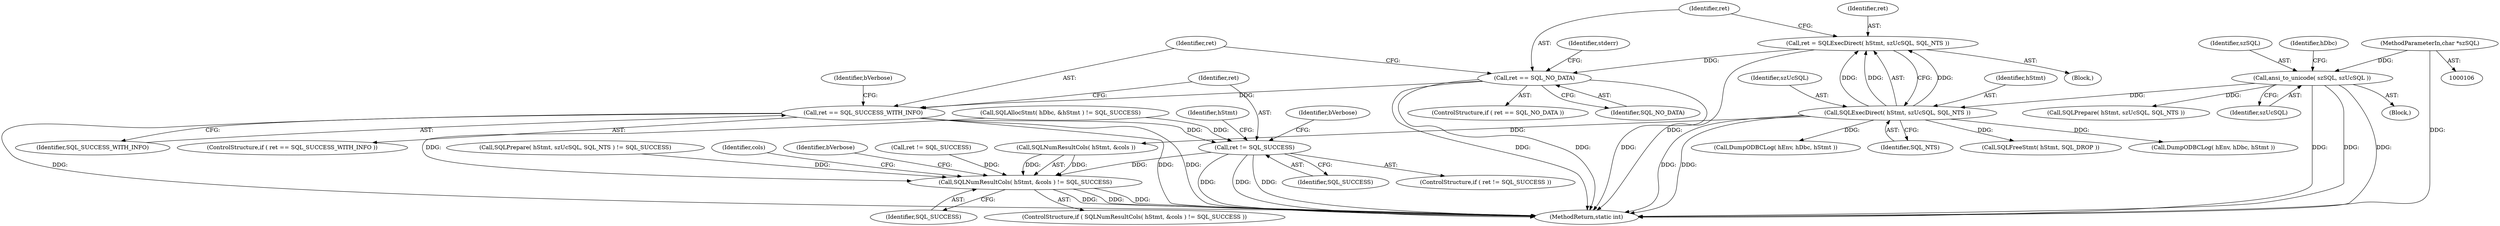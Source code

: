digraph "0_unixODBC_45ef78e037f578b15fc58938a3a3251655e71d6f#diff-d52750c7ba4e594410438569d8e2963aL24_1@API" {
"1000152" [label="(Call,ret = SQLExecDirect( hStmt, szUcSQL, SQL_NTS ))"];
"1000154" [label="(Call,SQLExecDirect( hStmt, szUcSQL, SQL_NTS ))"];
"1000127" [label="(Call,ansi_to_unicode( szSQL, szUcSQL ))"];
"1000108" [label="(MethodParameterIn,char *szSQL)"];
"1000159" [label="(Call,ret == SQL_NO_DATA)"];
"1000168" [label="(Call,ret == SQL_SUCCESS_WITH_INFO)"];
"1000183" [label="(Call,ret != SQL_SUCCESS)"];
"1000275" [label="(Call,SQLNumResultCols( hStmt, &cols ) != SQL_SUCCESS)"];
"1000112" [label="(Block,)"];
"1000276" [label="(Call,SQLNumResultCols( hStmt, &cols ))"];
"1000164" [label="(Identifier,stderr)"];
"1000275" [label="(Call,SQLNumResultCols( hStmt, &cols ) != SQL_SUCCESS)"];
"1000254" [label="(Call,ret != SQL_SUCCESS)"];
"1000183" [label="(Call,ret != SQL_SUCCESS)"];
"1000280" [label="(Identifier,SQL_SUCCESS)"];
"1000169" [label="(Identifier,ret)"];
"1000174" [label="(Call,DumpODBCLog( hEnv, hDbc, hStmt ))"];
"1000170" [label="(Identifier,SQL_SUCCESS_WITH_INFO)"];
"1000274" [label="(ControlStructure,if ( SQLNumResultCols( hStmt, &cols ) != SQL_SUCCESS ))"];
"1000152" [label="(Call,ret = SQLExecDirect( hStmt, szUcSQL, SQL_NTS ))"];
"1000160" [label="(Identifier,ret)"];
"1000173" [label="(Identifier,bVerbose)"];
"1000128" [label="(Identifier,szSQL)"];
"1000108" [label="(MethodParameterIn,char *szSQL)"];
"1000205" [label="(Call,SQLPrepare( hStmt, szUcSQL, SQL_NTS ))"];
"1000158" [label="(ControlStructure,if ( ret == SQL_NO_DATA ))"];
"1000133" [label="(Identifier,hDbc)"];
"1000154" [label="(Call,SQLExecDirect( hStmt, szUcSQL, SQL_NTS ))"];
"1000283" [label="(Identifier,bVerbose)"];
"1000151" [label="(Block,)"];
"1000131" [label="(Call,SQLAllocStmt( hDbc, &hStmt ) != SQL_SUCCESS)"];
"1000129" [label="(Identifier,szUcSQL)"];
"1000167" [label="(ControlStructure,if ( ret == SQL_SUCCESS_WITH_INFO ))"];
"1000153" [label="(Identifier,ret)"];
"1000185" [label="(Identifier,SQL_SUCCESS)"];
"1000188" [label="(Identifier,bVerbose)"];
"1000155" [label="(Identifier,hStmt)"];
"1000204" [label="(Call,SQLPrepare( hStmt, szUcSQL, SQL_NTS ) != SQL_SUCCESS)"];
"1000359" [label="(MethodReturn,static int)"];
"1000157" [label="(Identifier,SQL_NTS)"];
"1000161" [label="(Identifier,SQL_NO_DATA)"];
"1000156" [label="(Identifier,szUcSQL)"];
"1000196" [label="(Call,SQLFreeStmt( hStmt, SQL_DROP ))"];
"1000127" [label="(Call,ansi_to_unicode( szSQL, szUcSQL ))"];
"1000189" [label="(Call,DumpODBCLog( hEnv, hDbc, hStmt ))"];
"1000184" [label="(Identifier,ret)"];
"1000159" [label="(Call,ret == SQL_NO_DATA)"];
"1000168" [label="(Call,ret == SQL_SUCCESS_WITH_INFO)"];
"1000277" [label="(Identifier,hStmt)"];
"1000182" [label="(ControlStructure,if ( ret != SQL_SUCCESS ))"];
"1000298" [label="(Identifier,cols)"];
"1000152" -> "1000151"  [label="AST: "];
"1000152" -> "1000154"  [label="CFG: "];
"1000153" -> "1000152"  [label="AST: "];
"1000154" -> "1000152"  [label="AST: "];
"1000160" -> "1000152"  [label="CFG: "];
"1000152" -> "1000359"  [label="DDG: "];
"1000154" -> "1000152"  [label="DDG: "];
"1000154" -> "1000152"  [label="DDG: "];
"1000154" -> "1000152"  [label="DDG: "];
"1000152" -> "1000159"  [label="DDG: "];
"1000154" -> "1000157"  [label="CFG: "];
"1000155" -> "1000154"  [label="AST: "];
"1000156" -> "1000154"  [label="AST: "];
"1000157" -> "1000154"  [label="AST: "];
"1000154" -> "1000359"  [label="DDG: "];
"1000154" -> "1000359"  [label="DDG: "];
"1000127" -> "1000154"  [label="DDG: "];
"1000154" -> "1000174"  [label="DDG: "];
"1000154" -> "1000189"  [label="DDG: "];
"1000154" -> "1000196"  [label="DDG: "];
"1000154" -> "1000276"  [label="DDG: "];
"1000127" -> "1000112"  [label="AST: "];
"1000127" -> "1000129"  [label="CFG: "];
"1000128" -> "1000127"  [label="AST: "];
"1000129" -> "1000127"  [label="AST: "];
"1000133" -> "1000127"  [label="CFG: "];
"1000127" -> "1000359"  [label="DDG: "];
"1000127" -> "1000359"  [label="DDG: "];
"1000127" -> "1000359"  [label="DDG: "];
"1000108" -> "1000127"  [label="DDG: "];
"1000127" -> "1000205"  [label="DDG: "];
"1000108" -> "1000106"  [label="AST: "];
"1000108" -> "1000359"  [label="DDG: "];
"1000159" -> "1000158"  [label="AST: "];
"1000159" -> "1000161"  [label="CFG: "];
"1000160" -> "1000159"  [label="AST: "];
"1000161" -> "1000159"  [label="AST: "];
"1000164" -> "1000159"  [label="CFG: "];
"1000169" -> "1000159"  [label="CFG: "];
"1000159" -> "1000359"  [label="DDG: "];
"1000159" -> "1000359"  [label="DDG: "];
"1000159" -> "1000359"  [label="DDG: "];
"1000159" -> "1000168"  [label="DDG: "];
"1000168" -> "1000167"  [label="AST: "];
"1000168" -> "1000170"  [label="CFG: "];
"1000169" -> "1000168"  [label="AST: "];
"1000170" -> "1000168"  [label="AST: "];
"1000173" -> "1000168"  [label="CFG: "];
"1000184" -> "1000168"  [label="CFG: "];
"1000168" -> "1000359"  [label="DDG: "];
"1000168" -> "1000359"  [label="DDG: "];
"1000168" -> "1000359"  [label="DDG: "];
"1000168" -> "1000183"  [label="DDG: "];
"1000183" -> "1000182"  [label="AST: "];
"1000183" -> "1000185"  [label="CFG: "];
"1000184" -> "1000183"  [label="AST: "];
"1000185" -> "1000183"  [label="AST: "];
"1000188" -> "1000183"  [label="CFG: "];
"1000277" -> "1000183"  [label="CFG: "];
"1000183" -> "1000359"  [label="DDG: "];
"1000183" -> "1000359"  [label="DDG: "];
"1000183" -> "1000359"  [label="DDG: "];
"1000131" -> "1000183"  [label="DDG: "];
"1000183" -> "1000275"  [label="DDG: "];
"1000275" -> "1000274"  [label="AST: "];
"1000275" -> "1000280"  [label="CFG: "];
"1000276" -> "1000275"  [label="AST: "];
"1000280" -> "1000275"  [label="AST: "];
"1000283" -> "1000275"  [label="CFG: "];
"1000298" -> "1000275"  [label="CFG: "];
"1000275" -> "1000359"  [label="DDG: "];
"1000275" -> "1000359"  [label="DDG: "];
"1000275" -> "1000359"  [label="DDG: "];
"1000276" -> "1000275"  [label="DDG: "];
"1000276" -> "1000275"  [label="DDG: "];
"1000204" -> "1000275"  [label="DDG: "];
"1000131" -> "1000275"  [label="DDG: "];
"1000254" -> "1000275"  [label="DDG: "];
}
